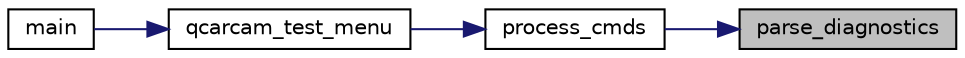 digraph "parse_diagnostics"
{
 // LATEX_PDF_SIZE
  edge [fontname="Helvetica",fontsize="10",labelfontname="Helvetica",labelfontsize="10"];
  node [fontname="Helvetica",fontsize="10",shape=record];
  rankdir="RL";
  Node1 [label="parse_diagnostics",height=0.2,width=0.4,color="black", fillcolor="grey75", style="filled", fontcolor="black",tooltip=" "];
  Node1 -> Node2 [dir="back",color="midnightblue",fontsize="10",style="solid"];
  Node2 [label="process_cmds",height=0.2,width=0.4,color="black", fillcolor="white", style="filled",URL="$qcarcam__test__menu_8cpp.html#ac8ea3de86b3a9882081ac5c744c4991d",tooltip=" "];
  Node2 -> Node3 [dir="back",color="midnightblue",fontsize="10",style="solid"];
  Node3 [label="qcarcam_test_menu",height=0.2,width=0.4,color="black", fillcolor="white", style="filled",URL="$qcarcam__test_8h.html#a5fad88ee564007c3dca72a3c881e84c0",tooltip=" "];
  Node3 -> Node4 [dir="back",color="midnightblue",fontsize="10",style="solid"];
  Node4 [label="main",height=0.2,width=0.4,color="black", fillcolor="white", style="filled",URL="$qcarcam__test_8cpp.html#a3c04138a5bfe5d72780bb7e82a18e627",tooltip=" "];
}
